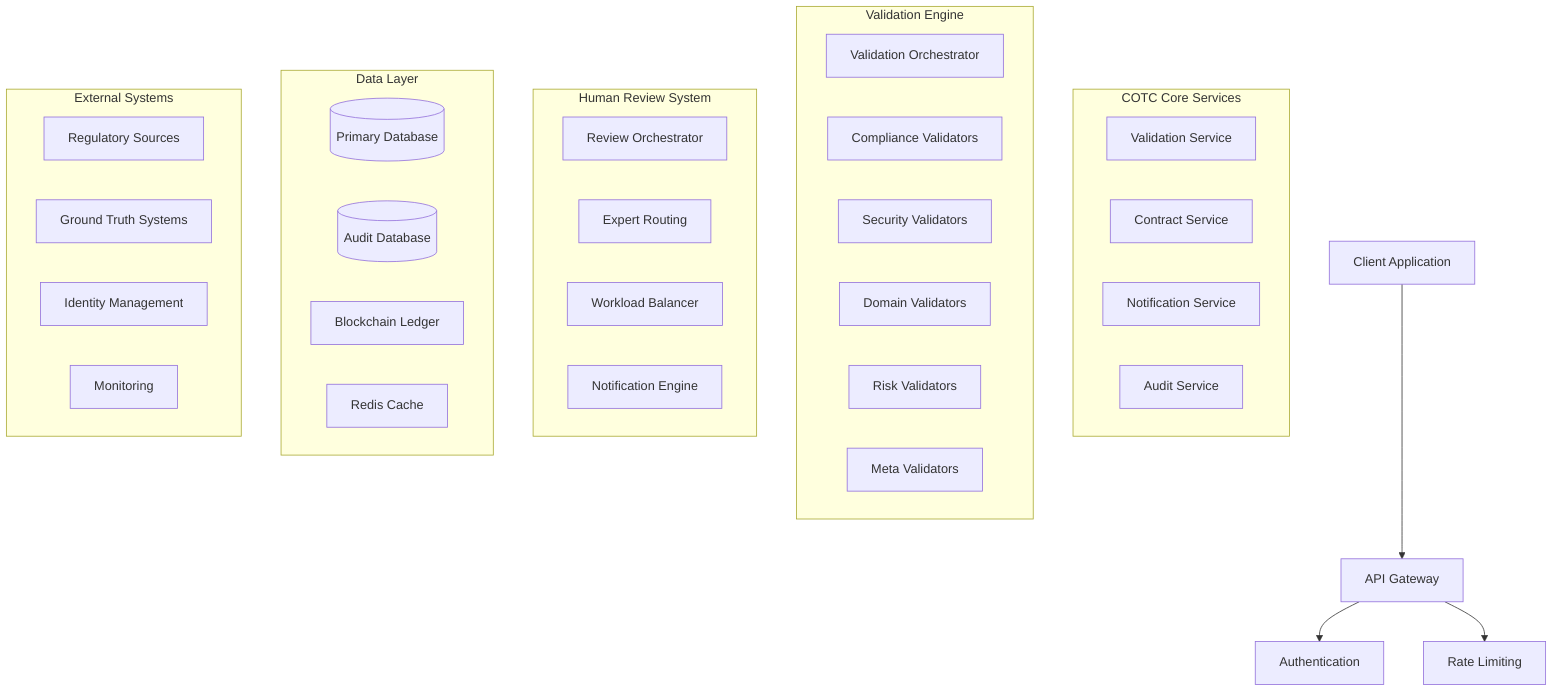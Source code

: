 graph TD
    CA[Client Application] --> AGW[API Gateway]
    AGW --> AUTH[Authentication]
    AGW --> RATE[Rate Limiting]
    
    subgraph "COTC Core Services"
        VS[Validation Service]
        CS[Contract Service]
        NS[Notification Service]
        AS[Audit Service]
    end
    
    subgraph "Validation Engine"
        VE[Validation Orchestrator]
        CV[Compliance Validators]
        SV[Security Validators]
        DV[Domain Validators]
        RV[Risk Validators]
        MV[Meta Validators]
    end
    
    subgraph "Human Review System"
        HRS[Review Orchestrator]
        ERT[Expert Routing]
        WLB[Workload Balancer]
        NTF[Notification Engine]
    end
    
    subgraph "Data Layer"
        PDB[(Primary Database)]
        ADB[(Audit Database)]
        BC[Blockchain Ledger]
        CACHE[Redis Cache]
    end
    
    subgraph "External Systems"
        REG[Regulatory Sources]
        GT[Ground Truth Systems]
        IAM[Identity Management]
        MON[Monitoring]
    end